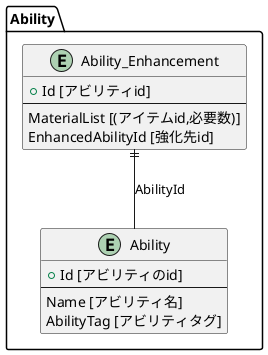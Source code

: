@startuml
package Ability
{
    entity "Ability"
    {
        +Id [アビリティのid]
        ---
        Name [アビリティ名]
        AbilityTag [アビリティタグ]
    }
    entity "Ability_Enhancement"
    {
        +Id [アビリティid]
        ---
        MaterialList [(アイテムid,必要数)]
        EnhancedAbilityId [強化先id]
    }
    Ability_Enhancement ||--Ability : AbilityId
}
@enduml